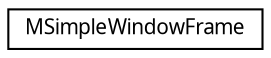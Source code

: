 digraph G
{
  edge [fontname="FreeSans.ttf",fontsize="10",labelfontname="FreeSans.ttf",labelfontsize="10"];
  node [fontname="FreeSans.ttf",fontsize="10",shape=record];
  rankdir=LR;
  Node1 [label="MSimpleWindowFrame",height=0.2,width=0.4,color="black", fillcolor="white", style="filled",URL="$class_m_simple_window_frame.html"];
}
